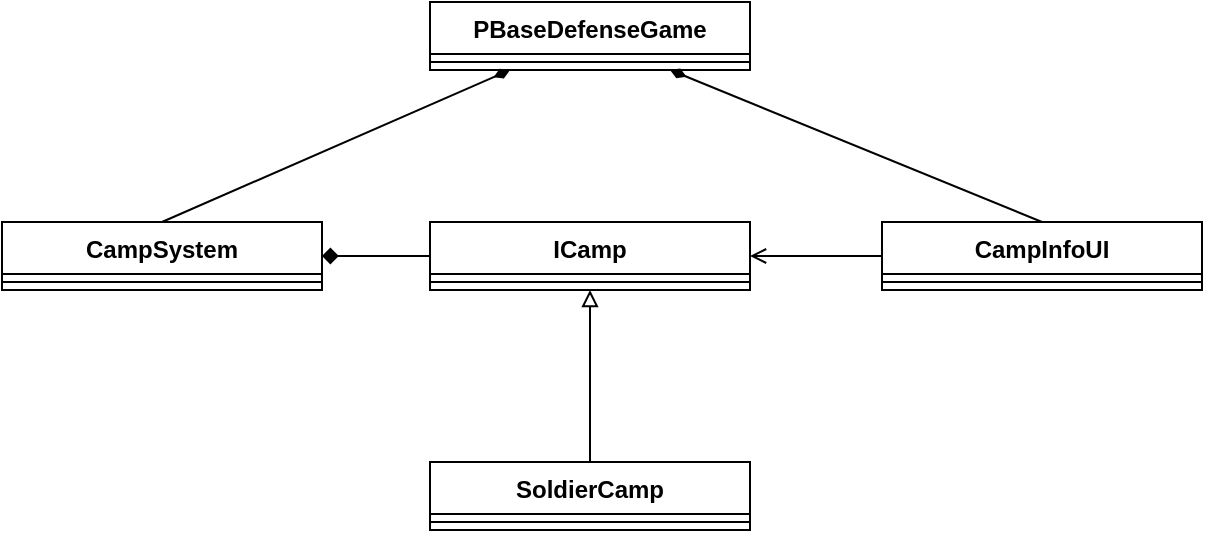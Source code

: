 <mxfile version="22.1.11" type="device">
  <diagram name="第 1 页" id="S035Yuum9YEWtDu5IJW6">
    <mxGraphModel dx="683" dy="402" grid="1" gridSize="10" guides="1" tooltips="1" connect="1" arrows="1" fold="1" page="1" pageScale="1" pageWidth="827" pageHeight="1169" math="0" shadow="0">
      <root>
        <mxCell id="0" />
        <mxCell id="1" parent="0" />
        <mxCell id="hNDj4QMWjR-7tIw_wkel-1" value="PBaseDefenseGame" style="swimlane;fontStyle=1;align=center;verticalAlign=top;childLayout=stackLayout;horizontal=1;startSize=26;horizontalStack=0;resizeParent=1;resizeParentMax=0;resizeLast=0;collapsible=1;marginBottom=0;whiteSpace=wrap;html=1;" vertex="1" parent="1">
          <mxGeometry x="334" y="250" width="160" height="34" as="geometry" />
        </mxCell>
        <mxCell id="hNDj4QMWjR-7tIw_wkel-3" value="" style="line;strokeWidth=1;fillColor=none;align=left;verticalAlign=middle;spacingTop=-1;spacingLeft=3;spacingRight=3;rotatable=0;labelPosition=right;points=[];portConstraint=eastwest;strokeColor=inherit;" vertex="1" parent="hNDj4QMWjR-7tIw_wkel-1">
          <mxGeometry y="26" width="160" height="8" as="geometry" />
        </mxCell>
        <mxCell id="hNDj4QMWjR-7tIw_wkel-5" value="ICamp" style="swimlane;fontStyle=1;align=center;verticalAlign=top;childLayout=stackLayout;horizontal=1;startSize=26;horizontalStack=0;resizeParent=1;resizeParentMax=0;resizeLast=0;collapsible=1;marginBottom=0;whiteSpace=wrap;html=1;" vertex="1" parent="1">
          <mxGeometry x="334" y="360" width="160" height="34" as="geometry" />
        </mxCell>
        <mxCell id="hNDj4QMWjR-7tIw_wkel-6" value="" style="line;strokeWidth=1;fillColor=none;align=left;verticalAlign=middle;spacingTop=-1;spacingLeft=3;spacingRight=3;rotatable=0;labelPosition=right;points=[];portConstraint=eastwest;strokeColor=inherit;" vertex="1" parent="hNDj4QMWjR-7tIw_wkel-5">
          <mxGeometry y="26" width="160" height="8" as="geometry" />
        </mxCell>
        <mxCell id="hNDj4QMWjR-7tIw_wkel-15" style="edgeStyle=none;rounded=0;orthogonalLoop=1;jettySize=auto;html=1;exitX=0;exitY=0.5;exitDx=0;exitDy=0;entryX=1;entryY=0.5;entryDx=0;entryDy=0;endArrow=open;endFill=0;" edge="1" parent="1" source="hNDj4QMWjR-7tIw_wkel-7" target="hNDj4QMWjR-7tIw_wkel-5">
          <mxGeometry relative="1" as="geometry" />
        </mxCell>
        <mxCell id="hNDj4QMWjR-7tIw_wkel-18" style="edgeStyle=none;rounded=0;orthogonalLoop=1;jettySize=auto;html=1;exitX=0.5;exitY=0;exitDx=0;exitDy=0;entryX=0.75;entryY=1;entryDx=0;entryDy=0;endArrow=diamondThin;endFill=1;" edge="1" parent="1" source="hNDj4QMWjR-7tIw_wkel-7" target="hNDj4QMWjR-7tIw_wkel-1">
          <mxGeometry relative="1" as="geometry" />
        </mxCell>
        <mxCell id="hNDj4QMWjR-7tIw_wkel-7" value="CampInfoUI" style="swimlane;fontStyle=1;align=center;verticalAlign=top;childLayout=stackLayout;horizontal=1;startSize=26;horizontalStack=0;resizeParent=1;resizeParentMax=0;resizeLast=0;collapsible=1;marginBottom=0;whiteSpace=wrap;html=1;" vertex="1" parent="1">
          <mxGeometry x="560" y="360" width="160" height="34" as="geometry" />
        </mxCell>
        <mxCell id="hNDj4QMWjR-7tIw_wkel-8" value="" style="line;strokeWidth=1;fillColor=none;align=left;verticalAlign=middle;spacingTop=-1;spacingLeft=3;spacingRight=3;rotatable=0;labelPosition=right;points=[];portConstraint=eastwest;strokeColor=inherit;" vertex="1" parent="hNDj4QMWjR-7tIw_wkel-7">
          <mxGeometry y="26" width="160" height="8" as="geometry" />
        </mxCell>
        <mxCell id="hNDj4QMWjR-7tIw_wkel-17" style="edgeStyle=none;rounded=0;orthogonalLoop=1;jettySize=auto;html=1;exitX=0.5;exitY=0;exitDx=0;exitDy=0;entryX=0.25;entryY=1;entryDx=0;entryDy=0;endArrow=diamondThin;endFill=1;" edge="1" parent="1" source="hNDj4QMWjR-7tIw_wkel-9" target="hNDj4QMWjR-7tIw_wkel-1">
          <mxGeometry relative="1" as="geometry" />
        </mxCell>
        <mxCell id="hNDj4QMWjR-7tIw_wkel-9" value="CampSystem" style="swimlane;fontStyle=1;align=center;verticalAlign=top;childLayout=stackLayout;horizontal=1;startSize=26;horizontalStack=0;resizeParent=1;resizeParentMax=0;resizeLast=0;collapsible=1;marginBottom=0;whiteSpace=wrap;html=1;" vertex="1" parent="1">
          <mxGeometry x="120" y="360" width="160" height="34" as="geometry" />
        </mxCell>
        <mxCell id="hNDj4QMWjR-7tIw_wkel-10" value="" style="line;strokeWidth=1;fillColor=none;align=left;verticalAlign=middle;spacingTop=-1;spacingLeft=3;spacingRight=3;rotatable=0;labelPosition=right;points=[];portConstraint=eastwest;strokeColor=inherit;" vertex="1" parent="hNDj4QMWjR-7tIw_wkel-9">
          <mxGeometry y="26" width="160" height="8" as="geometry" />
        </mxCell>
        <mxCell id="hNDj4QMWjR-7tIw_wkel-14" style="edgeStyle=none;rounded=0;orthogonalLoop=1;jettySize=auto;html=1;exitX=0.5;exitY=0;exitDx=0;exitDy=0;endArrow=block;endFill=0;" edge="1" parent="1" source="hNDj4QMWjR-7tIw_wkel-11" target="hNDj4QMWjR-7tIw_wkel-5">
          <mxGeometry relative="1" as="geometry" />
        </mxCell>
        <mxCell id="hNDj4QMWjR-7tIw_wkel-11" value="SoldierCamp" style="swimlane;fontStyle=1;align=center;verticalAlign=top;childLayout=stackLayout;horizontal=1;startSize=26;horizontalStack=0;resizeParent=1;resizeParentMax=0;resizeLast=0;collapsible=1;marginBottom=0;whiteSpace=wrap;html=1;" vertex="1" parent="1">
          <mxGeometry x="334" y="480" width="160" height="34" as="geometry" />
        </mxCell>
        <mxCell id="hNDj4QMWjR-7tIw_wkel-12" value="" style="line;strokeWidth=1;fillColor=none;align=left;verticalAlign=middle;spacingTop=-1;spacingLeft=3;spacingRight=3;rotatable=0;labelPosition=right;points=[];portConstraint=eastwest;strokeColor=inherit;" vertex="1" parent="hNDj4QMWjR-7tIw_wkel-11">
          <mxGeometry y="26" width="160" height="8" as="geometry" />
        </mxCell>
        <mxCell id="hNDj4QMWjR-7tIw_wkel-16" style="edgeStyle=none;rounded=0;orthogonalLoop=1;jettySize=auto;html=1;exitX=0;exitY=0.5;exitDx=0;exitDy=0;entryX=1;entryY=0.5;entryDx=0;entryDy=0;endArrow=diamond;endFill=1;" edge="1" parent="1" source="hNDj4QMWjR-7tIw_wkel-5" target="hNDj4QMWjR-7tIw_wkel-9">
          <mxGeometry relative="1" as="geometry" />
        </mxCell>
      </root>
    </mxGraphModel>
  </diagram>
</mxfile>
